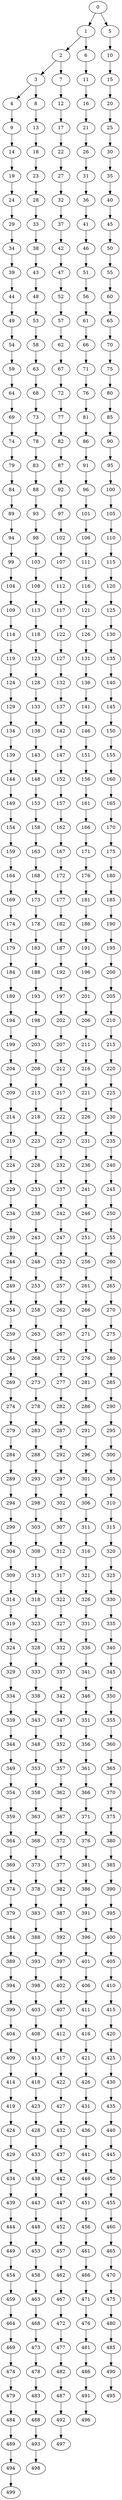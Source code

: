 digraph { 0 -> 1;
0 -> 5;
1 -> 2;
1 -> 6;
5 -> 10;
2 -> 3;
2 -> 7;
6 -> 11;
10 -> 15;
3 -> 4;
3 -> 8;
7 -> 12;
11 -> 16;
15 -> 20;
4 -> 9;
8 -> 13;
12 -> 17;
16 -> 21;
20 -> 25;
9 -> 14;
13 -> 18;
17 -> 22;
21 -> 26;
25 -> 30;
14 -> 19;
18 -> 23;
22 -> 27;
26 -> 31;
30 -> 35;
19 -> 24;
23 -> 28;
27 -> 32;
31 -> 36;
35 -> 40;
24 -> 29;
28 -> 33;
32 -> 37;
36 -> 41;
40 -> 45;
29 -> 34;
33 -> 38;
37 -> 42;
41 -> 46;
45 -> 50;
34 -> 39;
38 -> 43;
42 -> 47;
46 -> 51;
50 -> 55;
39 -> 44;
43 -> 48;
47 -> 52;
51 -> 56;
55 -> 60;
44 -> 49;
48 -> 53;
52 -> 57;
56 -> 61;
60 -> 65;
49 -> 54;
53 -> 58;
57 -> 62;
61 -> 66;
65 -> 70;
54 -> 59;
58 -> 63;
62 -> 67;
66 -> 71;
70 -> 75;
59 -> 64;
63 -> 68;
67 -> 72;
71 -> 76;
75 -> 80;
64 -> 69;
68 -> 73;
72 -> 77;
76 -> 81;
80 -> 85;
69 -> 74;
73 -> 78;
77 -> 82;
81 -> 86;
85 -> 90;
74 -> 79;
78 -> 83;
82 -> 87;
86 -> 91;
90 -> 95;
79 -> 84;
83 -> 88;
87 -> 92;
91 -> 96;
95 -> 100;
84 -> 89;
88 -> 93;
92 -> 97;
96 -> 101;
100 -> 105;
89 -> 94;
93 -> 98;
97 -> 102;
101 -> 106;
105 -> 110;
94 -> 99;
98 -> 103;
102 -> 107;
106 -> 111;
110 -> 115;
99 -> 104;
103 -> 108;
107 -> 112;
111 -> 116;
115 -> 120;
104 -> 109;
108 -> 113;
112 -> 117;
116 -> 121;
120 -> 125;
109 -> 114;
113 -> 118;
117 -> 122;
121 -> 126;
125 -> 130;
114 -> 119;
118 -> 123;
122 -> 127;
126 -> 131;
130 -> 135;
119 -> 124;
123 -> 128;
127 -> 132;
131 -> 136;
135 -> 140;
124 -> 129;
128 -> 133;
132 -> 137;
136 -> 141;
140 -> 145;
129 -> 134;
133 -> 138;
137 -> 142;
141 -> 146;
145 -> 150;
134 -> 139;
138 -> 143;
142 -> 147;
146 -> 151;
150 -> 155;
139 -> 144;
143 -> 148;
147 -> 152;
151 -> 156;
155 -> 160;
144 -> 149;
148 -> 153;
152 -> 157;
156 -> 161;
160 -> 165;
149 -> 154;
153 -> 158;
157 -> 162;
161 -> 166;
165 -> 170;
154 -> 159;
158 -> 163;
162 -> 167;
166 -> 171;
170 -> 175;
159 -> 164;
163 -> 168;
167 -> 172;
171 -> 176;
175 -> 180;
164 -> 169;
168 -> 173;
172 -> 177;
176 -> 181;
180 -> 185;
169 -> 174;
173 -> 178;
177 -> 182;
181 -> 186;
185 -> 190;
174 -> 179;
178 -> 183;
182 -> 187;
186 -> 191;
190 -> 195;
179 -> 184;
183 -> 188;
187 -> 192;
191 -> 196;
195 -> 200;
184 -> 189;
188 -> 193;
192 -> 197;
196 -> 201;
200 -> 205;
189 -> 194;
193 -> 198;
197 -> 202;
201 -> 206;
205 -> 210;
194 -> 199;
198 -> 203;
202 -> 207;
206 -> 211;
210 -> 215;
199 -> 204;
203 -> 208;
207 -> 212;
211 -> 216;
215 -> 220;
204 -> 209;
208 -> 213;
212 -> 217;
216 -> 221;
220 -> 225;
209 -> 214;
213 -> 218;
217 -> 222;
221 -> 226;
225 -> 230;
214 -> 219;
218 -> 223;
222 -> 227;
226 -> 231;
230 -> 235;
219 -> 224;
223 -> 228;
227 -> 232;
231 -> 236;
235 -> 240;
224 -> 229;
228 -> 233;
232 -> 237;
236 -> 241;
240 -> 245;
229 -> 234;
233 -> 238;
237 -> 242;
241 -> 246;
245 -> 250;
234 -> 239;
238 -> 243;
242 -> 247;
246 -> 251;
250 -> 255;
239 -> 244;
243 -> 248;
247 -> 252;
251 -> 256;
255 -> 260;
244 -> 249;
248 -> 253;
252 -> 257;
256 -> 261;
260 -> 265;
249 -> 254;
253 -> 258;
257 -> 262;
261 -> 266;
265 -> 270;
254 -> 259;
258 -> 263;
262 -> 267;
266 -> 271;
270 -> 275;
259 -> 264;
263 -> 268;
267 -> 272;
271 -> 276;
275 -> 280;
264 -> 269;
268 -> 273;
272 -> 277;
276 -> 281;
280 -> 285;
269 -> 274;
273 -> 278;
277 -> 282;
281 -> 286;
285 -> 290;
274 -> 279;
278 -> 283;
282 -> 287;
286 -> 291;
290 -> 295;
279 -> 284;
283 -> 288;
287 -> 292;
291 -> 296;
295 -> 300;
284 -> 289;
288 -> 293;
292 -> 297;
296 -> 301;
300 -> 305;
289 -> 294;
293 -> 298;
297 -> 302;
301 -> 306;
305 -> 310;
294 -> 299;
298 -> 303;
302 -> 307;
306 -> 311;
310 -> 315;
299 -> 304;
303 -> 308;
307 -> 312;
311 -> 316;
315 -> 320;
304 -> 309;
308 -> 313;
312 -> 317;
316 -> 321;
320 -> 325;
309 -> 314;
313 -> 318;
317 -> 322;
321 -> 326;
325 -> 330;
314 -> 319;
318 -> 323;
322 -> 327;
326 -> 331;
330 -> 335;
319 -> 324;
323 -> 328;
327 -> 332;
331 -> 336;
335 -> 340;
324 -> 329;
328 -> 333;
332 -> 337;
336 -> 341;
340 -> 345;
329 -> 334;
333 -> 338;
337 -> 342;
341 -> 346;
345 -> 350;
334 -> 339;
338 -> 343;
342 -> 347;
346 -> 351;
350 -> 355;
339 -> 344;
343 -> 348;
347 -> 352;
351 -> 356;
355 -> 360;
344 -> 349;
348 -> 353;
352 -> 357;
356 -> 361;
360 -> 365;
349 -> 354;
353 -> 358;
357 -> 362;
361 -> 366;
365 -> 370;
354 -> 359;
358 -> 363;
362 -> 367;
366 -> 371;
370 -> 375;
359 -> 364;
363 -> 368;
367 -> 372;
371 -> 376;
375 -> 380;
364 -> 369;
368 -> 373;
372 -> 377;
376 -> 381;
380 -> 385;
369 -> 374;
373 -> 378;
377 -> 382;
381 -> 386;
385 -> 390;
374 -> 379;
378 -> 383;
382 -> 387;
386 -> 391;
390 -> 395;
379 -> 384;
383 -> 388;
387 -> 392;
391 -> 396;
395 -> 400;
384 -> 389;
388 -> 393;
392 -> 397;
396 -> 401;
400 -> 405;
389 -> 394;
393 -> 398;
397 -> 402;
401 -> 406;
405 -> 410;
394 -> 399;
398 -> 403;
402 -> 407;
406 -> 411;
410 -> 415;
399 -> 404;
403 -> 408;
407 -> 412;
411 -> 416;
415 -> 420;
404 -> 409;
408 -> 413;
412 -> 417;
416 -> 421;
420 -> 425;
409 -> 414;
413 -> 418;
417 -> 422;
421 -> 426;
425 -> 430;
414 -> 419;
418 -> 423;
422 -> 427;
426 -> 431;
430 -> 435;
419 -> 424;
423 -> 428;
427 -> 432;
431 -> 436;
435 -> 440;
424 -> 429;
428 -> 433;
432 -> 437;
436 -> 441;
440 -> 445;
429 -> 434;
433 -> 438;
437 -> 442;
441 -> 446;
445 -> 450;
434 -> 439;
438 -> 443;
442 -> 447;
446 -> 451;
450 -> 455;
439 -> 444;
443 -> 448;
447 -> 452;
451 -> 456;
455 -> 460;
444 -> 449;
448 -> 453;
452 -> 457;
456 -> 461;
460 -> 465;
449 -> 454;
453 -> 458;
457 -> 462;
461 -> 466;
465 -> 470;
454 -> 459;
458 -> 463;
462 -> 467;
466 -> 471;
470 -> 475;
459 -> 464;
463 -> 468;
467 -> 472;
471 -> 476;
475 -> 480;
464 -> 469;
468 -> 473;
472 -> 477;
476 -> 481;
480 -> 485;
469 -> 474;
473 -> 478;
477 -> 482;
481 -> 486;
485 -> 490;
474 -> 479;
478 -> 483;
482 -> 487;
486 -> 491;
490 -> 495;
479 -> 484;
483 -> 488;
487 -> 492;
491 -> 496;
484 -> 489;
488 -> 493;
492 -> 497;
489 -> 494;
493 -> 498;
494 -> 499;
}